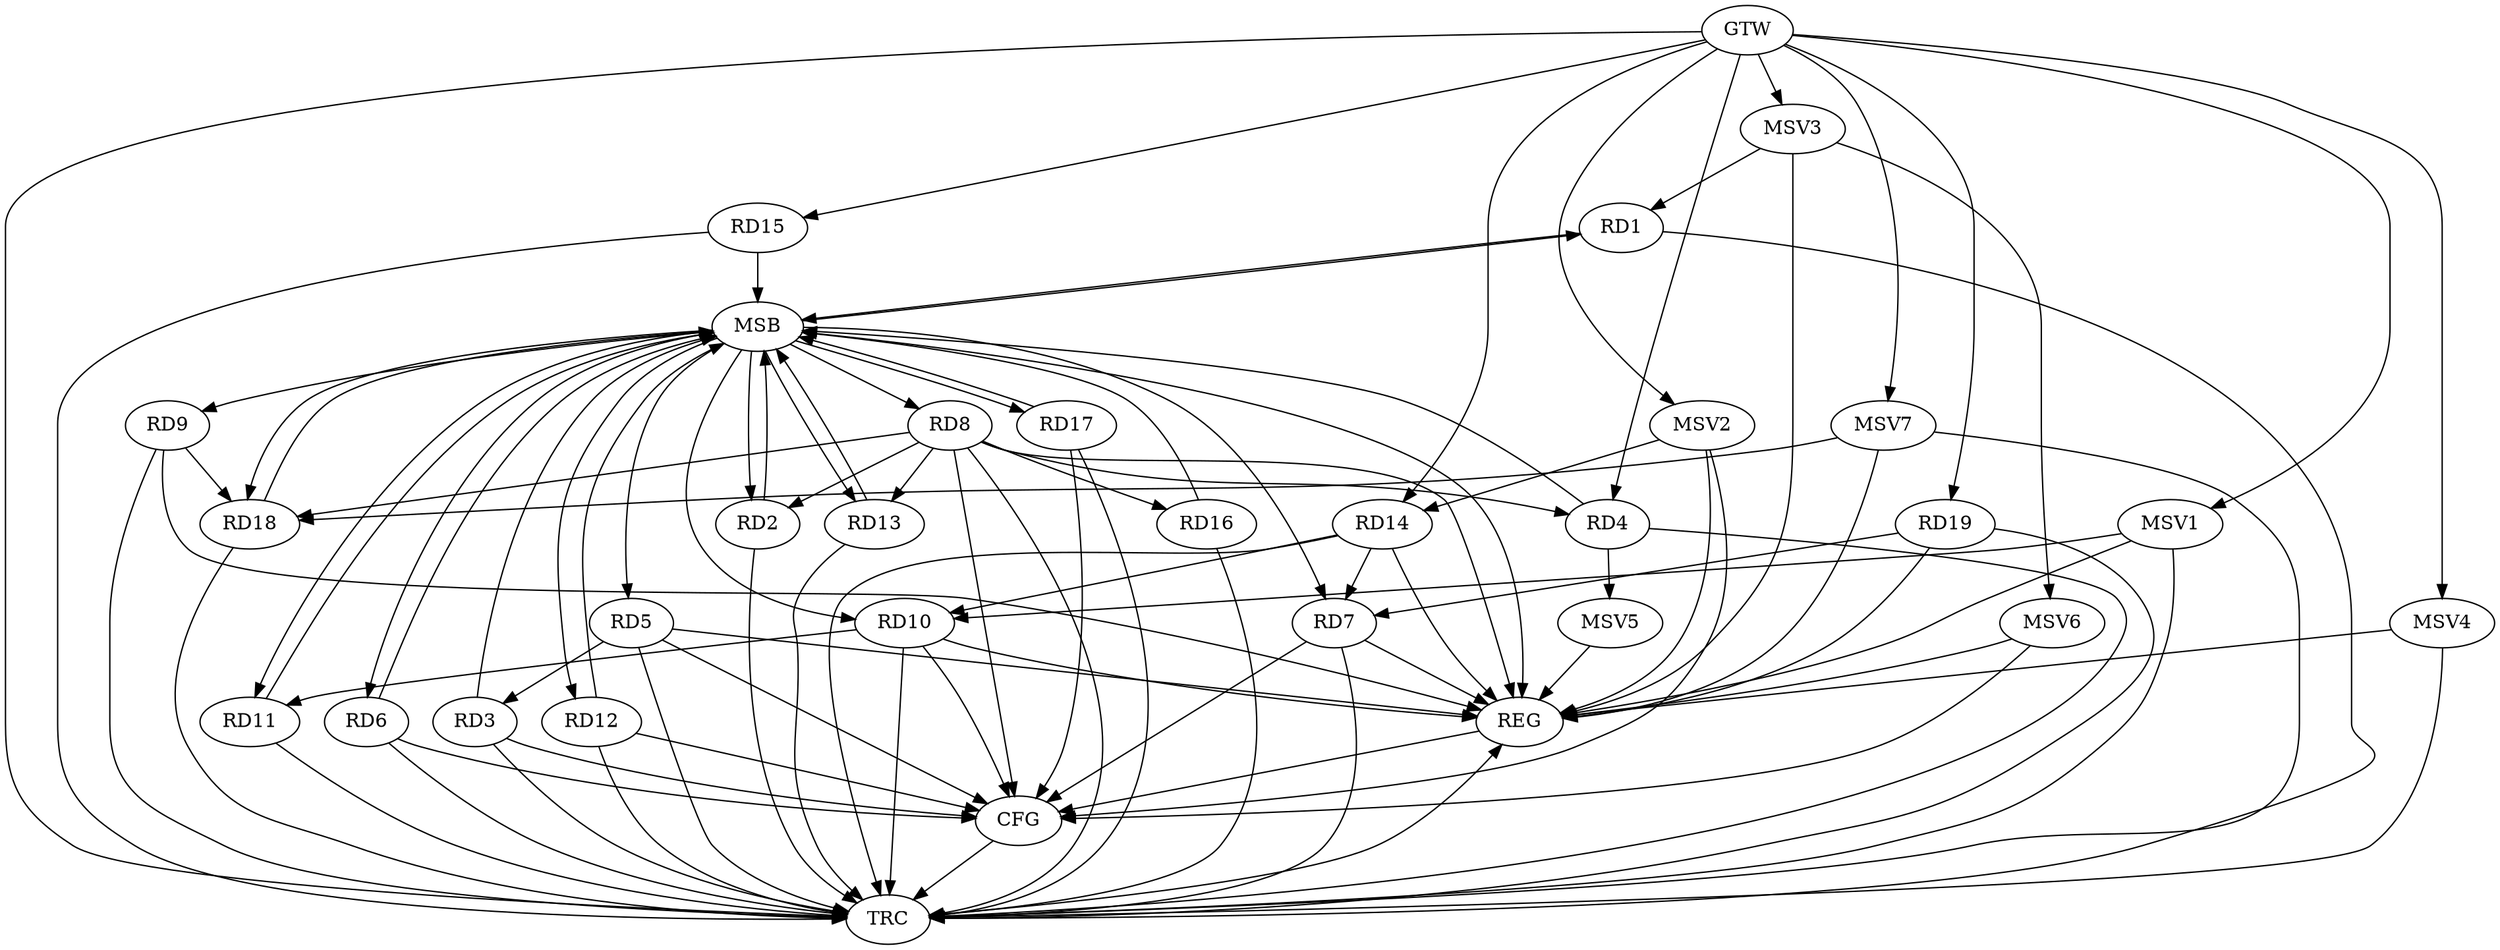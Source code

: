 strict digraph G {
  RD1 [ label="RD1" ];
  RD2 [ label="RD2" ];
  RD3 [ label="RD3" ];
  RD4 [ label="RD4" ];
  RD5 [ label="RD5" ];
  RD6 [ label="RD6" ];
  RD7 [ label="RD7" ];
  RD8 [ label="RD8" ];
  RD9 [ label="RD9" ];
  RD10 [ label="RD10" ];
  RD11 [ label="RD11" ];
  RD12 [ label="RD12" ];
  RD13 [ label="RD13" ];
  RD14 [ label="RD14" ];
  RD15 [ label="RD15" ];
  RD16 [ label="RD16" ];
  RD17 [ label="RD17" ];
  RD18 [ label="RD18" ];
  RD19 [ label="RD19" ];
  GTW [ label="GTW" ];
  REG [ label="REG" ];
  MSB [ label="MSB" ];
  CFG [ label="CFG" ];
  TRC [ label="TRC" ];
  MSV1 [ label="MSV1" ];
  MSV2 [ label="MSV2" ];
  MSV3 [ label="MSV3" ];
  MSV4 [ label="MSV4" ];
  MSV5 [ label="MSV5" ];
  MSV6 [ label="MSV6" ];
  MSV7 [ label="MSV7" ];
  RD5 -> RD3;
  RD14 -> RD7;
  RD19 -> RD7;
  RD8 -> RD16;
  RD8 -> RD18;
  RD9 -> RD18;
  RD10 -> RD11;
  RD14 -> RD10;
  GTW -> RD4;
  GTW -> RD14;
  GTW -> RD15;
  GTW -> RD19;
  RD5 -> REG;
  RD7 -> REG;
  RD8 -> REG;
  RD9 -> REG;
  RD10 -> REG;
  RD14 -> REG;
  RD19 -> REG;
  RD1 -> MSB;
  MSB -> REG;
  RD2 -> MSB;
  RD3 -> MSB;
  RD4 -> MSB;
  MSB -> RD1;
  MSB -> RD2;
  MSB -> RD8;
  MSB -> RD13;
  RD6 -> MSB;
  MSB -> RD11;
  RD11 -> MSB;
  MSB -> RD5;
  MSB -> RD9;
  RD12 -> MSB;
  MSB -> RD18;
  RD13 -> MSB;
  MSB -> RD12;
  RD15 -> MSB;
  MSB -> RD6;
  MSB -> RD7;
  MSB -> RD10;
  RD16 -> MSB;
  MSB -> RD17;
  RD17 -> MSB;
  RD18 -> MSB;
  RD3 -> CFG;
  RD7 -> CFG;
  RD17 -> CFG;
  RD8 -> CFG;
  RD10 -> CFG;
  RD5 -> CFG;
  RD6 -> CFG;
  RD12 -> CFG;
  REG -> CFG;
  RD1 -> TRC;
  RD2 -> TRC;
  RD3 -> TRC;
  RD4 -> TRC;
  RD5 -> TRC;
  RD6 -> TRC;
  RD7 -> TRC;
  RD8 -> TRC;
  RD9 -> TRC;
  RD10 -> TRC;
  RD11 -> TRC;
  RD12 -> TRC;
  RD13 -> TRC;
  RD14 -> TRC;
  RD15 -> TRC;
  RD16 -> TRC;
  RD17 -> TRC;
  RD18 -> TRC;
  RD19 -> TRC;
  GTW -> TRC;
  CFG -> TRC;
  TRC -> REG;
  RD8 -> RD4;
  RD8 -> RD2;
  RD8 -> RD13;
  MSV1 -> RD10;
  GTW -> MSV1;
  MSV1 -> REG;
  MSV1 -> TRC;
  MSV2 -> RD14;
  GTW -> MSV2;
  MSV2 -> REG;
  MSV2 -> CFG;
  MSV3 -> RD1;
  GTW -> MSV3;
  MSV3 -> REG;
  GTW -> MSV4;
  MSV4 -> REG;
  MSV4 -> TRC;
  RD4 -> MSV5;
  MSV5 -> REG;
  MSV3 -> MSV6;
  MSV6 -> REG;
  MSV6 -> CFG;
  MSV7 -> RD18;
  GTW -> MSV7;
  MSV7 -> REG;
  MSV7 -> TRC;
}

